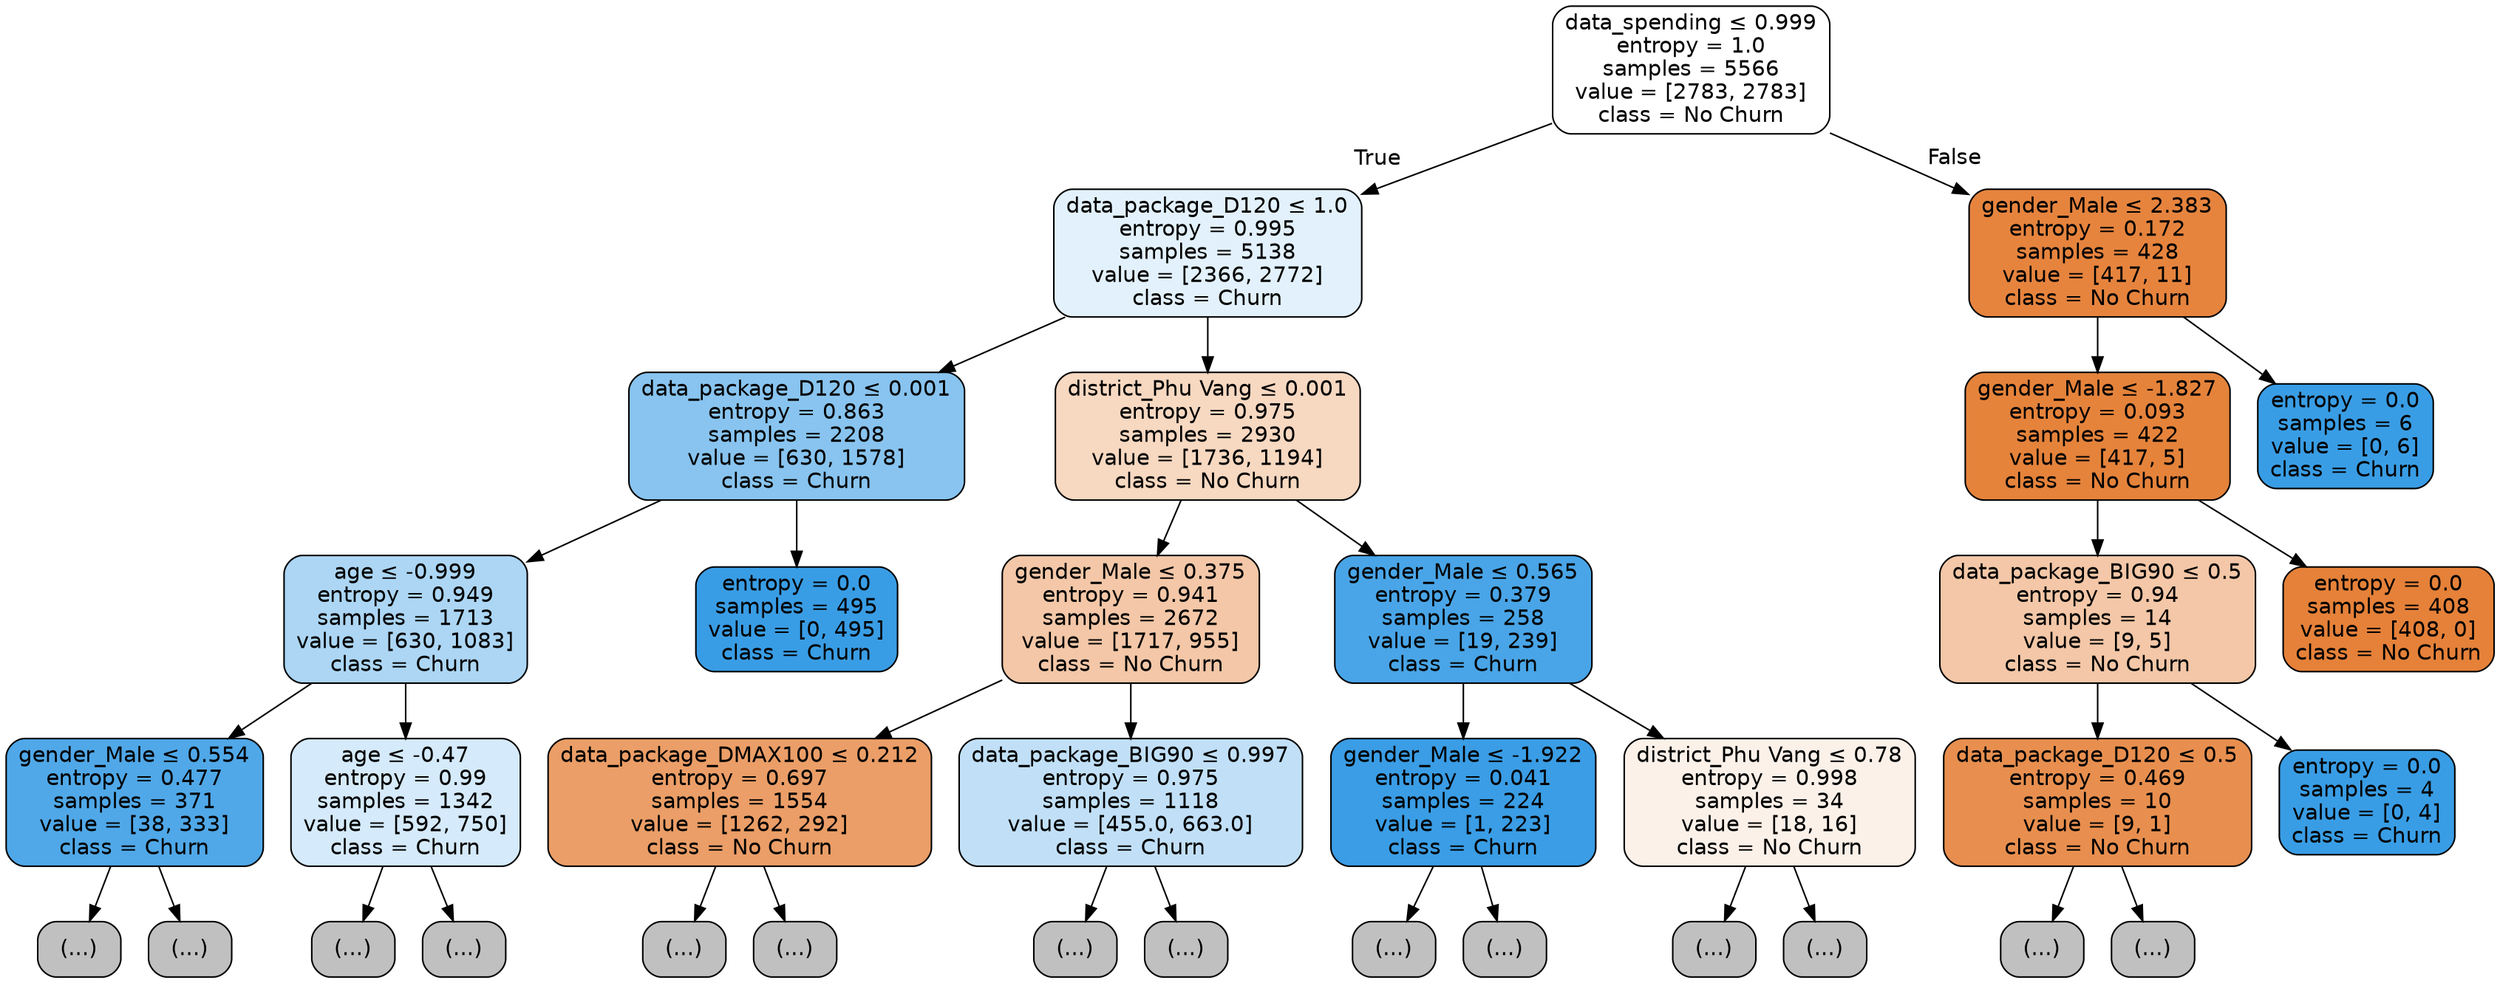 digraph Tree {
node [shape=box, style="filled, rounded", color="black", fontname="helvetica"] ;
edge [fontname="helvetica"] ;
0 [label=<data_spending &le; 0.999<br/>entropy = 1.0<br/>samples = 5566<br/>value = [2783, 2783]<br/>class = No Churn>, fillcolor="#ffffff"] ;
1 [label=<data_package_D120 &le; 1.0<br/>entropy = 0.995<br/>samples = 5138<br/>value = [2366, 2772]<br/>class = Churn>, fillcolor="#e2f1fb"] ;
0 -> 1 [labeldistance=2.5, labelangle=45, headlabel="True"] ;
2 [label=<data_package_D120 &le; 0.001<br/>entropy = 0.863<br/>samples = 2208<br/>value = [630, 1578]<br/>class = Churn>, fillcolor="#88c4ef"] ;
1 -> 2 ;
3 [label=<age &le; -0.999<br/>entropy = 0.949<br/>samples = 1713<br/>value = [630, 1083]<br/>class = Churn>, fillcolor="#acd6f4"] ;
2 -> 3 ;
4 [label=<gender_Male &le; 0.554<br/>entropy = 0.477<br/>samples = 371<br/>value = [38, 333]<br/>class = Churn>, fillcolor="#50a8e8"] ;
3 -> 4 ;
5 [label="(...)", fillcolor="#C0C0C0"] ;
4 -> 5 ;
6 [label="(...)", fillcolor="#C0C0C0"] ;
4 -> 6 ;
33 [label=<age &le; -0.47<br/>entropy = 0.99<br/>samples = 1342<br/>value = [592, 750]<br/>class = Churn>, fillcolor="#d5eafa"] ;
3 -> 33 ;
34 [label="(...)", fillcolor="#C0C0C0"] ;
33 -> 34 ;
107 [label="(...)", fillcolor="#C0C0C0"] ;
33 -> 107 ;
194 [label=<entropy = 0.0<br/>samples = 495<br/>value = [0, 495]<br/>class = Churn>, fillcolor="#399de5"] ;
2 -> 194 ;
195 [label=<district_Phu Vang &le; 0.001<br/>entropy = 0.975<br/>samples = 2930<br/>value = [1736, 1194]<br/>class = No Churn>, fillcolor="#f7d8c1"] ;
1 -> 195 ;
196 [label=<gender_Male &le; 0.375<br/>entropy = 0.941<br/>samples = 2672<br/>value = [1717, 955]<br/>class = No Churn>, fillcolor="#f3c7a7"] ;
195 -> 196 ;
197 [label=<data_package_DMAX100 &le; 0.212<br/>entropy = 0.697<br/>samples = 1554<br/>value = [1262, 292]<br/>class = No Churn>, fillcolor="#eb9e67"] ;
196 -> 197 ;
198 [label="(...)", fillcolor="#C0C0C0"] ;
197 -> 198 ;
285 [label="(...)", fillcolor="#C0C0C0"] ;
197 -> 285 ;
288 [label=<data_package_BIG90 &le; 0.997<br/>entropy = 0.975<br/>samples = 1118<br/>value = [455.0, 663.0]<br/>class = Churn>, fillcolor="#c1e0f7"] ;
196 -> 288 ;
289 [label="(...)", fillcolor="#C0C0C0"] ;
288 -> 289 ;
432 [label="(...)", fillcolor="#C0C0C0"] ;
288 -> 432 ;
451 [label=<gender_Male &le; 0.565<br/>entropy = 0.379<br/>samples = 258<br/>value = [19, 239]<br/>class = Churn>, fillcolor="#49a5e7"] ;
195 -> 451 ;
452 [label=<gender_Male &le; -1.922<br/>entropy = 0.041<br/>samples = 224<br/>value = [1, 223]<br/>class = Churn>, fillcolor="#3a9de5"] ;
451 -> 452 ;
453 [label="(...)", fillcolor="#C0C0C0"] ;
452 -> 453 ;
456 [label="(...)", fillcolor="#C0C0C0"] ;
452 -> 456 ;
457 [label=<district_Phu Vang &le; 0.78<br/>entropy = 0.998<br/>samples = 34<br/>value = [18, 16]<br/>class = No Churn>, fillcolor="#fcf1e9"] ;
451 -> 457 ;
458 [label="(...)", fillcolor="#C0C0C0"] ;
457 -> 458 ;
459 [label="(...)", fillcolor="#C0C0C0"] ;
457 -> 459 ;
462 [label=<gender_Male &le; 2.383<br/>entropy = 0.172<br/>samples = 428<br/>value = [417, 11]<br/>class = No Churn>, fillcolor="#e6843e"] ;
0 -> 462 [labeldistance=2.5, labelangle=-45, headlabel="False"] ;
463 [label=<gender_Male &le; -1.827<br/>entropy = 0.093<br/>samples = 422<br/>value = [417, 5]<br/>class = No Churn>, fillcolor="#e5833b"] ;
462 -> 463 ;
464 [label=<data_package_BIG90 &le; 0.5<br/>entropy = 0.94<br/>samples = 14<br/>value = [9, 5]<br/>class = No Churn>, fillcolor="#f3c7a7"] ;
463 -> 464 ;
465 [label=<data_package_D120 &le; 0.5<br/>entropy = 0.469<br/>samples = 10<br/>value = [9, 1]<br/>class = No Churn>, fillcolor="#e88f4f"] ;
464 -> 465 ;
466 [label="(...)", fillcolor="#C0C0C0"] ;
465 -> 466 ;
467 [label="(...)", fillcolor="#C0C0C0"] ;
465 -> 467 ;
468 [label=<entropy = 0.0<br/>samples = 4<br/>value = [0, 4]<br/>class = Churn>, fillcolor="#399de5"] ;
464 -> 468 ;
469 [label=<entropy = 0.0<br/>samples = 408<br/>value = [408, 0]<br/>class = No Churn>, fillcolor="#e58139"] ;
463 -> 469 ;
470 [label=<entropy = 0.0<br/>samples = 6<br/>value = [0, 6]<br/>class = Churn>, fillcolor="#399de5"] ;
462 -> 470 ;
}